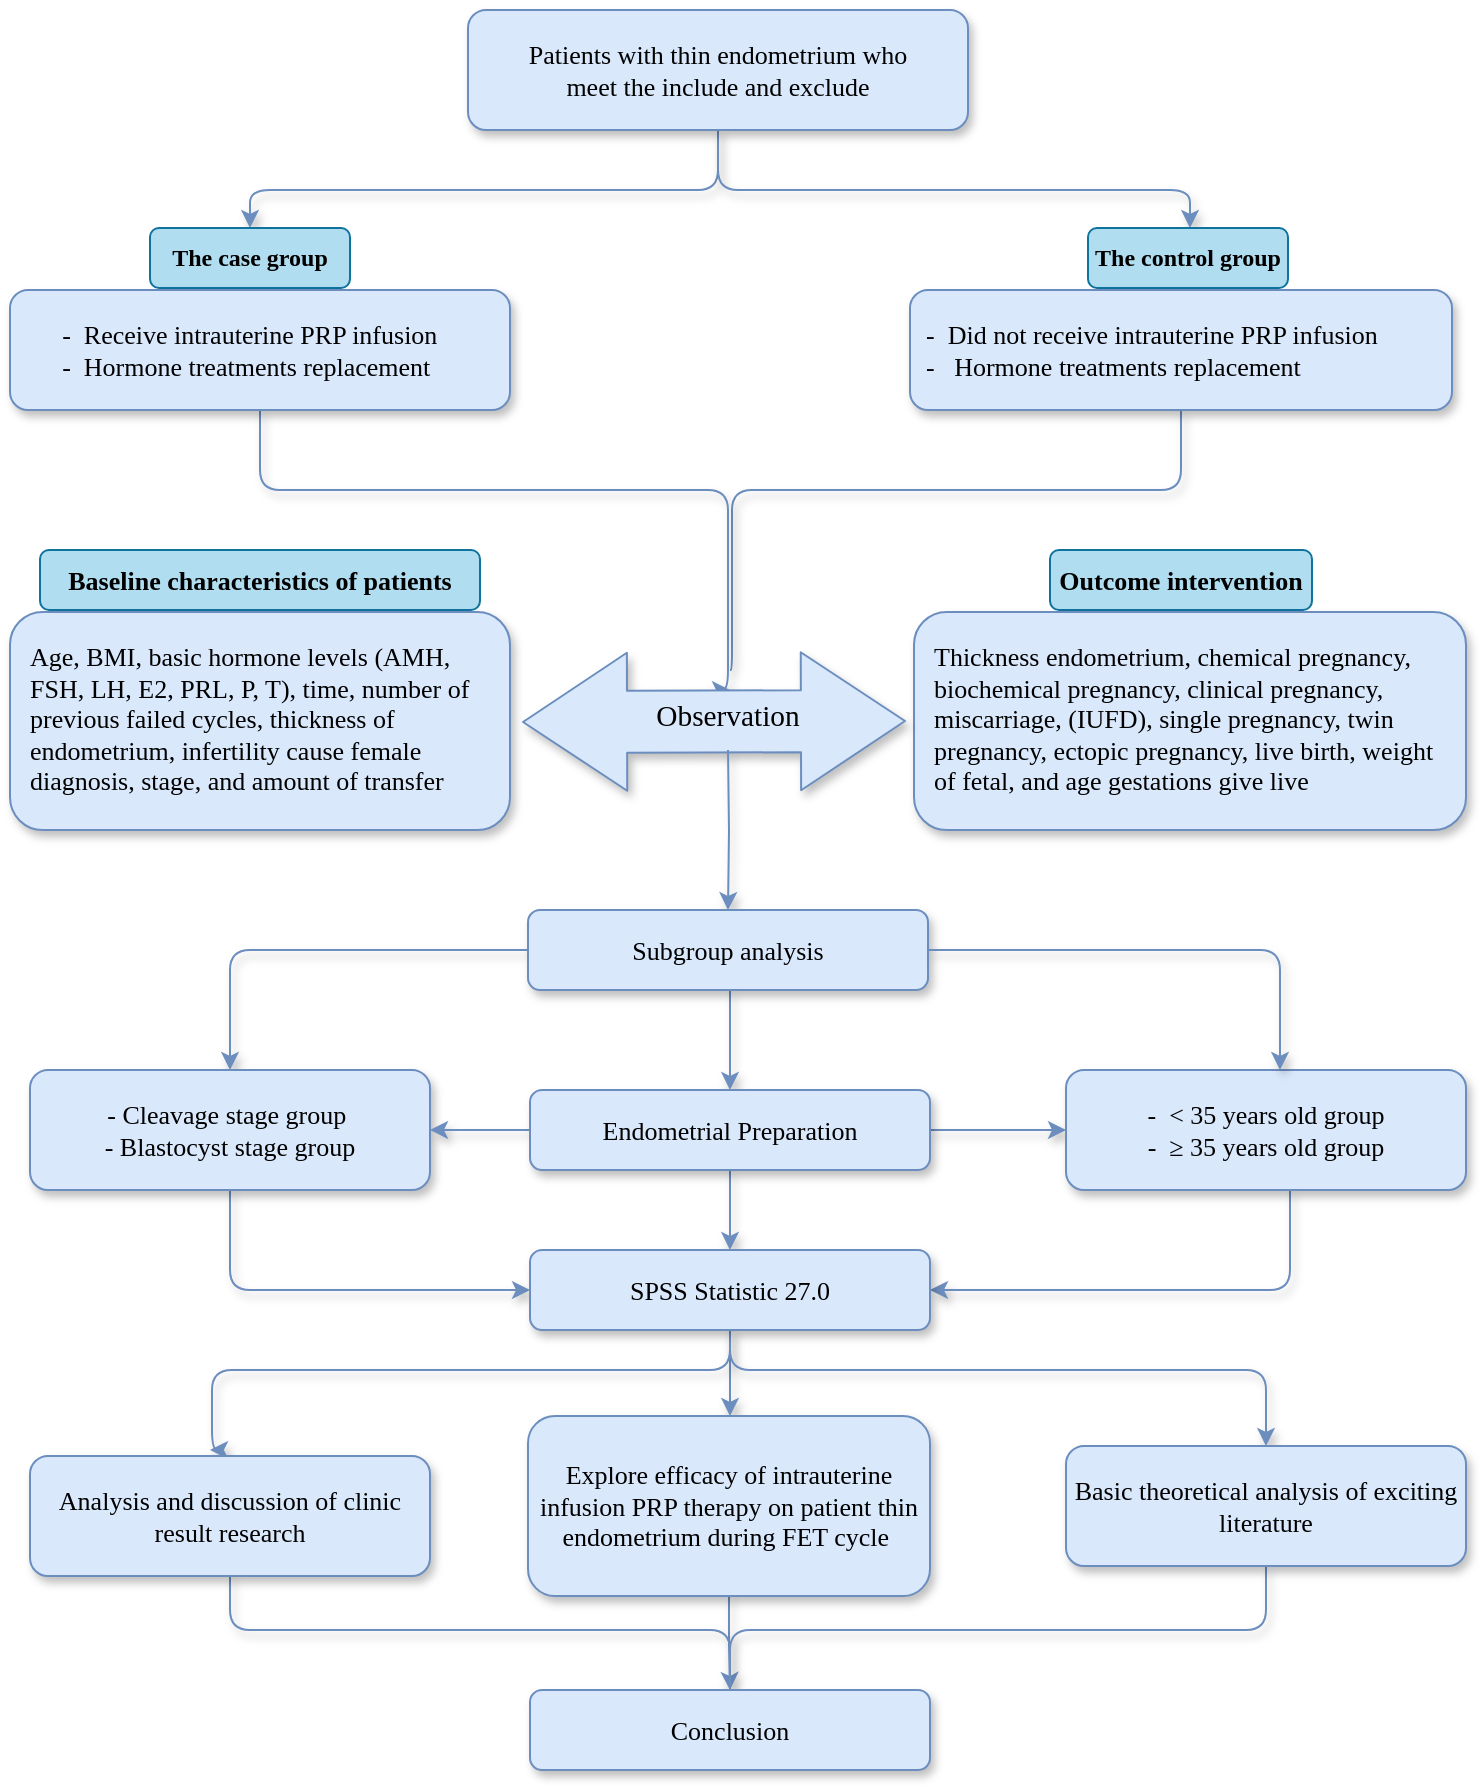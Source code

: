 <mxfile version="26.2.15">
  <diagram name="Page-1" id="xGvi_Xf9ScYj-FBFpZLW">
    <mxGraphModel dx="1546" dy="866" grid="1" gridSize="10" guides="1" tooltips="1" connect="1" arrows="1" fold="1" page="1" pageScale="1" pageWidth="827" pageHeight="1169" math="0" shadow="0">
      <root>
        <mxCell id="0" />
        <mxCell id="1" parent="0" />
        <mxCell id="L96SvbtkJCKNBglRN6S2-3" value="" style="edgeStyle=orthogonalEdgeStyle;rounded=1;hachureGap=4;orthogonalLoop=1;jettySize=auto;html=1;fontFamily=Architects Daughter;fontSource=https%3A%2F%2Ffonts.googleapis.com%2Fcss%3Ffamily%3DArchitects%2BDaughter;curved=0;shadow=1;fillColor=#dae8fc;strokeColor=#6c8ebf;entryX=0.5;entryY=0;entryDx=0;entryDy=0;" parent="1" source="L96SvbtkJCKNBglRN6S2-1" target="L96SvbtkJCKNBglRN6S2-6" edge="1">
          <mxGeometry relative="1" as="geometry">
            <mxPoint x="180" y="130" as="targetPoint" />
            <Array as="points">
              <mxPoint x="414" y="110" />
              <mxPoint x="180" y="110" />
            </Array>
          </mxGeometry>
        </mxCell>
        <mxCell id="L96SvbtkJCKNBglRN6S2-5" value="" style="edgeStyle=orthogonalEdgeStyle;rounded=1;hachureGap=4;orthogonalLoop=1;jettySize=auto;html=1;fontFamily=Architects Daughter;fontSource=https%3A%2F%2Ffonts.googleapis.com%2Fcss%3Ffamily%3DArchitects%2BDaughter;curved=0;shadow=1;fillColor=#dae8fc;strokeColor=#6c8ebf;" parent="1" source="L96SvbtkJCKNBglRN6S2-1" target="L96SvbtkJCKNBglRN6S2-11" edge="1">
          <mxGeometry relative="1" as="geometry">
            <Array as="points">
              <mxPoint x="414" y="110" />
              <mxPoint x="650" y="110" />
            </Array>
          </mxGeometry>
        </mxCell>
        <mxCell id="L96SvbtkJCKNBglRN6S2-1" value="&lt;div&gt;Patients with thin endometrium who&lt;/div&gt;&lt;div&gt;meet the include and exclude&lt;/div&gt;" style="rounded=1;whiteSpace=wrap;html=1;hachureGap=4;fontFamily=Times New Roman;fillColor=#dae8fc;strokeColor=#6c8ebf;shadow=1;fontSize=13;" parent="1" vertex="1">
          <mxGeometry x="289" y="20" width="250" height="60" as="geometry" />
        </mxCell>
        <mxCell id="L96SvbtkJCKNBglRN6S2-6" value="The case group" style="text;html=1;align=center;verticalAlign=middle;whiteSpace=wrap;rounded=1;fontFamily=Times New Roman;fontStyle=1;fillColor=#b1ddf0;strokeColor=#10739e;" parent="1" vertex="1">
          <mxGeometry x="130" y="129" width="100" height="30" as="geometry" />
        </mxCell>
        <mxCell id="L96SvbtkJCKNBglRN6S2-11" value="&lt;span style=&quot;text-align: start; line-height: 15.693px;&quot; lang=&quot;EN-US&quot;&gt;The control group&lt;/span&gt;&lt;span style=&quot;text-align: start;&quot;&gt;&lt;/span&gt;" style="text;html=1;align=center;verticalAlign=middle;whiteSpace=wrap;rounded=1;fontFamily=Times New Roman;fontStyle=1;fontSize=12;fillColor=#b1ddf0;strokeColor=#10739e;" parent="1" vertex="1">
          <mxGeometry x="599" y="129" width="100" height="30" as="geometry" />
        </mxCell>
        <mxCell id="_9UikiLpi9VF-gFvVwCx-9" value="" style="edgeStyle=orthogonalEdgeStyle;rounded=1;hachureGap=4;orthogonalLoop=1;jettySize=auto;html=1;fontFamily=Architects Daughter;fontSource=https%3A%2F%2Ffonts.googleapis.com%2Fcss%3Ffamily%3DArchitects%2BDaughter;curved=0;shadow=1;endArrow=none;startFill=0;fillColor=#dae8fc;strokeColor=#6c8ebf;" edge="1" parent="1" source="L96SvbtkJCKNBglRN6S2-12">
          <mxGeometry relative="1" as="geometry">
            <mxPoint x="420" y="350" as="targetPoint" />
            <Array as="points">
              <mxPoint x="646" y="260" />
              <mxPoint x="421" y="260" />
            </Array>
          </mxGeometry>
        </mxCell>
        <mxCell id="L96SvbtkJCKNBglRN6S2-12" value="&lt;p style=&quot;margin: 0cm 0cm 0cm 36pt; line-height: 15.693px; text-indent: -31.5pt;&quot; class=&quot;MsoListParagraphCxSpFirst&quot;&gt;&lt;span lang=&quot;EN-US&quot;&gt;-&lt;span style=&quot;font-variant-numeric: normal; font-variant-east-asian: normal; font-variant-alternates: normal; font-size-adjust: none; font-kerning: auto; font-optical-sizing: auto; font-feature-settings: normal; font-variation-settings: normal; font-variant-position: normal; font-variant-emoji: normal; font-stretch: normal; line-height: normal;&quot;&gt;&amp;nbsp;&amp;nbsp;&lt;/span&gt;&lt;/span&gt;&lt;span lang=&quot;EN-US&quot;&gt;Did not receive intrauterine PRP infusion&lt;/span&gt;&lt;/p&gt;&lt;p style=&quot;margin: 0cm 0cm 8pt 18pt; line-height: 15.693px; text-indent: -13.5pt;&quot; class=&quot;MsoListParagraphCxSpLast&quot;&gt;&lt;span lang=&quot;EN-US&quot;&gt;-&lt;span style=&quot;font-variant-numeric: normal; font-variant-east-asian: normal; font-variant-alternates: normal; font-size-adjust: none; font-kerning: auto; font-optical-sizing: auto; font-feature-settings: normal; font-variation-settings: normal; font-variant-position: normal; font-variant-emoji: normal; font-stretch: normal; line-height: normal;&quot;&gt;&amp;nbsp;&amp;nbsp;&amp;nbsp;&lt;/span&gt;&lt;/span&gt;&lt;span lang=&quot;EN-US&quot;&gt;Hormone treatments replacement&lt;/span&gt;&lt;/p&gt;" style="whiteSpace=wrap;html=1;fontSize=13;fontFamily=Times New Roman;fillColor=#dae8fc;strokeColor=#6c8ebf;rounded=1;hachureGap=4;shadow=1;spacing=2;flipH=1;flipV=0;verticalAlign=bottom;align=left;" parent="1" vertex="1">
          <mxGeometry x="510" y="160" width="271" height="60" as="geometry" />
        </mxCell>
        <mxCell id="_9UikiLpi9VF-gFvVwCx-8" value="" style="edgeStyle=orthogonalEdgeStyle;rounded=1;hachureGap=4;orthogonalLoop=1;jettySize=auto;html=1;fontFamily=Architects Daughter;fontSource=https%3A%2F%2Ffonts.googleapis.com%2Fcss%3Ffamily%3DArchitects%2BDaughter;curved=0;shadow=1;fillColor=#dae8fc;strokeColor=#6c8ebf;" edge="1" parent="1" source="XbHG4NeTkmK7fEKdPqxn-1">
          <mxGeometry relative="1" as="geometry">
            <mxPoint x="420" y="360" as="targetPoint" />
            <Array as="points">
              <mxPoint x="185" y="260" />
              <mxPoint x="419" y="260" />
            </Array>
          </mxGeometry>
        </mxCell>
        <mxCell id="XbHG4NeTkmK7fEKdPqxn-1" value="&lt;p style=&quot;margin: 0cm 0cm 0cm 36pt; line-height: 15.693px; text-align: start; text-indent: -31.5pt;&quot; class=&quot;MsoListParagraphCxSpFirst&quot;&gt;-&amp;nbsp; Receive intrauterine PRP infusion&amp;nbsp; &amp;nbsp; &amp;nbsp;&lt;/p&gt;&lt;p style=&quot;margin: 0cm 0cm 0cm 36pt; line-height: 15.693px; text-align: start; text-indent: -31.5pt;&quot; class=&quot;MsoListParagraphCxSpFirst&quot;&gt;-&amp;nbsp; Hormone treatments replacement&lt;/p&gt;" style="whiteSpace=wrap;html=1;fontSize=13;fontFamily=Times New Roman;fillColor=#dae8fc;strokeColor=#6c8ebf;rounded=1;hachureGap=4;shadow=1;spacing=2;flipH=1;flipV=0;verticalAlign=middle;" parent="1" vertex="1">
          <mxGeometry x="60" y="160" width="250" height="60" as="geometry" />
        </mxCell>
        <mxCell id="XbHG4NeTkmK7fEKdPqxn-2" value="Baseline characteristics of patients" style="text;html=1;align=center;verticalAlign=middle;whiteSpace=wrap;rounded=1;fontFamily=Times New Roman;fontStyle=1;fontSize=13;fillColor=#b1ddf0;strokeColor=#10739e;" parent="1" vertex="1">
          <mxGeometry x="75" y="290" width="220" height="30" as="geometry" />
        </mxCell>
        <mxCell id="XbHG4NeTkmK7fEKdPqxn-3" value="&lt;span lang=&quot;EN-US&quot; style=&quot;text-align: start; line-height: 15.693px;&quot;&gt;Outcome intervention&lt;/span&gt;&lt;span style=&quot;text-align: start;&quot;&gt;&lt;/span&gt;" style="text;html=1;align=center;verticalAlign=middle;whiteSpace=wrap;rounded=1;fontFamily=Times New Roman;fontStyle=1;fontSize=13;fillColor=#b1ddf0;strokeColor=#10739e;fillStyle=auto;" parent="1" vertex="1">
          <mxGeometry x="580" y="290" width="131" height="30" as="geometry" />
        </mxCell>
        <mxCell id="_9UikiLpi9VF-gFvVwCx-1" value="Thickness endometrium, chemical pregnancy, biochemical pregnancy, clinical pregnancy, miscarriage, (IUFD), single pregnancy, twin pregnancy, ectopic pregnancy, live birth, weight of fetal, and age gestations give live" style="rounded=1;whiteSpace=wrap;html=1;hachureGap=4;fontFamily=Times New Roman;align=left;fillColor=#dae8fc;strokeColor=#6c8ebf;shadow=1;spacing=10;fontSize=13;verticalAlign=top;" vertex="1" parent="1">
          <mxGeometry x="512" y="321" width="276" height="109" as="geometry" />
        </mxCell>
        <mxCell id="_9UikiLpi9VF-gFvVwCx-2" value="Age, BMI, basic hormone levels (AMH, FSH, LH, E2, PRL, P, T), time, number of previous failed cycles, thickness of endometrium, infertility cause female diagnosis, stage, and amount of transfer" style="rounded=1;whiteSpace=wrap;html=1;hachureGap=4;fontFamily=Times New Roman;align=left;fillColor=#dae8fc;strokeColor=#6c8ebf;shadow=1;spacing=10;fontSize=13;verticalAlign=top;" vertex="1" parent="1">
          <mxGeometry x="60" y="321" width="250" height="109" as="geometry" />
        </mxCell>
        <mxCell id="_9UikiLpi9VF-gFvVwCx-3" value="" style="shape=flexArrow;endArrow=classic;startArrow=classic;html=1;rounded=1;hachureGap=4;fontFamily=Architects Daughter;fontSource=https%3A%2F%2Ffonts.googleapis.com%2Fcss%3Ffamily%3DArchitects%2BDaughter;entryX=0;entryY=0.5;entryDx=0;entryDy=0;width=31;endSize=17.01;startSize=17.01;endWidth=37;startWidth=37;shadow=1;fillColor=#dae8fc;strokeColor=#6c8ebf;" edge="1" parent="1">
          <mxGeometry width="100" height="100" relative="1" as="geometry">
            <mxPoint x="316" y="376" as="sourcePoint" />
            <mxPoint x="508" y="375.5" as="targetPoint" />
          </mxGeometry>
        </mxCell>
        <mxCell id="_9UikiLpi9VF-gFvVwCx-18" value="" style="edgeStyle=orthogonalEdgeStyle;rounded=0;hachureGap=4;orthogonalLoop=1;jettySize=auto;html=1;fontFamily=Architects Daughter;fontSource=https%3A%2F%2Ffonts.googleapis.com%2Fcss%3Ffamily%3DArchitects%2BDaughter;shadow=1;fillColor=#dae8fc;strokeColor=#6c8ebf;" edge="1" parent="1" target="_9UikiLpi9VF-gFvVwCx-10">
          <mxGeometry relative="1" as="geometry">
            <mxPoint x="419" y="390" as="sourcePoint" />
          </mxGeometry>
        </mxCell>
        <mxCell id="_9UikiLpi9VF-gFvVwCx-6" value="&lt;p class=&quot;MsoNormal&quot; style=&quot;margin: 0cm 0cm 8pt; line-height: 15.693px; font-size: 11pt; font-family: Calibri, sans-serif; text-align: start;&quot;&gt;&lt;span lang=&quot;EN-US&quot; style=&quot;font-family: &amp;quot;Times New Roman&amp;quot;, serif;&quot;&gt;Observation&lt;/span&gt;&lt;span lang=&quot;EN-US&quot; style=&quot;font-family: &amp;quot;Times New Roman&amp;quot;, serif;&quot;&gt;&lt;/span&gt;&lt;/p&gt;" style="text;html=1;align=center;verticalAlign=middle;whiteSpace=wrap;rounded=0;fontFamily=Architects Daughter;fontSource=https%3A%2F%2Ffonts.googleapis.com%2Fcss%3Ffamily%3DArchitects%2BDaughter;container=0;" vertex="1" parent="1">
          <mxGeometry x="364" y="369" width="110" height="20" as="geometry" />
        </mxCell>
        <mxCell id="_9UikiLpi9VF-gFvVwCx-19" value="" style="edgeStyle=orthogonalEdgeStyle;rounded=0;hachureGap=4;orthogonalLoop=1;jettySize=auto;html=1;fontFamily=Architects Daughter;fontSource=https%3A%2F%2Ffonts.googleapis.com%2Fcss%3Ffamily%3DArchitects%2BDaughter;shadow=1;fillColor=#dae8fc;strokeColor=#6c8ebf;" edge="1" parent="1" source="_9UikiLpi9VF-gFvVwCx-10" target="_9UikiLpi9VF-gFvVwCx-12">
          <mxGeometry relative="1" as="geometry">
            <Array as="points">
              <mxPoint x="420" y="530" />
              <mxPoint x="420" y="530" />
            </Array>
          </mxGeometry>
        </mxCell>
        <mxCell id="_9UikiLpi9VF-gFvVwCx-21" style="edgeStyle=orthogonalEdgeStyle;rounded=1;hachureGap=4;orthogonalLoop=1;jettySize=auto;html=1;entryX=0.5;entryY=0;entryDx=0;entryDy=0;fontFamily=Architects Daughter;fontSource=https%3A%2F%2Ffonts.googleapis.com%2Fcss%3Ffamily%3DArchitects%2BDaughter;curved=0;shadow=1;fillColor=#dae8fc;strokeColor=#6c8ebf;" edge="1" parent="1" source="_9UikiLpi9VF-gFvVwCx-10" target="_9UikiLpi9VF-gFvVwCx-11">
          <mxGeometry relative="1" as="geometry" />
        </mxCell>
        <mxCell id="_9UikiLpi9VF-gFvVwCx-10" value="Subgroup analysis" style="rounded=1;whiteSpace=wrap;html=1;hachureGap=4;fontFamily=Times New Roman;fillColor=#dae8fc;strokeColor=#6c8ebf;shadow=1;fontSize=13;" vertex="1" parent="1">
          <mxGeometry x="319" y="470" width="200" height="40" as="geometry" />
        </mxCell>
        <mxCell id="_9UikiLpi9VF-gFvVwCx-25" style="edgeStyle=orthogonalEdgeStyle;rounded=1;hachureGap=4;orthogonalLoop=1;jettySize=auto;html=1;entryX=0;entryY=0.5;entryDx=0;entryDy=0;fontFamily=Architects Daughter;fontSource=https%3A%2F%2Ffonts.googleapis.com%2Fcss%3Ffamily%3DArchitects%2BDaughter;shadow=1;fillColor=#dae8fc;strokeColor=#6c8ebf;curved=0;" edge="1" parent="1" source="_9UikiLpi9VF-gFvVwCx-11" target="_9UikiLpi9VF-gFvVwCx-14">
          <mxGeometry relative="1" as="geometry">
            <Array as="points">
              <mxPoint x="170" y="660" />
            </Array>
          </mxGeometry>
        </mxCell>
        <mxCell id="_9UikiLpi9VF-gFvVwCx-11" value="&lt;div&gt;-&amp;nbsp;Cleavage stage group&amp;nbsp;&lt;/div&gt;&lt;div&gt;- Blastocyst stage group&lt;/div&gt;" style="rounded=1;whiteSpace=wrap;html=1;hachureGap=4;fontFamily=Times New Roman;fillColor=#dae8fc;strokeColor=#6c8ebf;shadow=1;fontSize=13;" vertex="1" parent="1">
          <mxGeometry x="70" y="550" width="200" height="60" as="geometry" />
        </mxCell>
        <mxCell id="_9UikiLpi9VF-gFvVwCx-22" value="" style="edgeStyle=orthogonalEdgeStyle;rounded=0;hachureGap=4;orthogonalLoop=1;jettySize=auto;html=1;fontFamily=Architects Daughter;fontSource=https%3A%2F%2Ffonts.googleapis.com%2Fcss%3Ffamily%3DArchitects%2BDaughter;shadow=1;fillColor=#dae8fc;strokeColor=#6c8ebf;" edge="1" parent="1" source="_9UikiLpi9VF-gFvVwCx-12" target="_9UikiLpi9VF-gFvVwCx-13">
          <mxGeometry relative="1" as="geometry" />
        </mxCell>
        <mxCell id="_9UikiLpi9VF-gFvVwCx-23" value="" style="edgeStyle=orthogonalEdgeStyle;rounded=1;hachureGap=4;orthogonalLoop=1;jettySize=auto;html=1;fontFamily=Architects Daughter;fontSource=https%3A%2F%2Ffonts.googleapis.com%2Fcss%3Ffamily%3DArchitects%2BDaughter;curved=0;shadow=1;fillColor=#dae8fc;strokeColor=#6c8ebf;" edge="1" parent="1" source="_9UikiLpi9VF-gFvVwCx-12" target="_9UikiLpi9VF-gFvVwCx-11">
          <mxGeometry relative="1" as="geometry" />
        </mxCell>
        <mxCell id="_9UikiLpi9VF-gFvVwCx-24" value="" style="edgeStyle=orthogonalEdgeStyle;rounded=0;hachureGap=4;orthogonalLoop=1;jettySize=auto;html=1;fontFamily=Architects Daughter;fontSource=https%3A%2F%2Ffonts.googleapis.com%2Fcss%3Ffamily%3DArchitects%2BDaughter;fillColor=#dae8fc;strokeColor=#6c8ebf;shadow=1;" edge="1" parent="1" source="_9UikiLpi9VF-gFvVwCx-12" target="_9UikiLpi9VF-gFvVwCx-14">
          <mxGeometry relative="1" as="geometry" />
        </mxCell>
        <mxCell id="_9UikiLpi9VF-gFvVwCx-12" value="Endometrial Preparation" style="rounded=1;whiteSpace=wrap;html=1;hachureGap=4;fontFamily=Times New Roman;fillColor=#dae8fc;strokeColor=#6c8ebf;shadow=1;fontSize=13;" vertex="1" parent="1">
          <mxGeometry x="320" y="560" width="200" height="40" as="geometry" />
        </mxCell>
        <mxCell id="_9UikiLpi9VF-gFvVwCx-26" style="edgeStyle=orthogonalEdgeStyle;rounded=1;hachureGap=4;orthogonalLoop=1;jettySize=auto;html=1;entryX=1;entryY=0.5;entryDx=0;entryDy=0;fontFamily=Architects Daughter;fontSource=https%3A%2F%2Ffonts.googleapis.com%2Fcss%3Ffamily%3DArchitects%2BDaughter;curved=0;fillColor=#dae8fc;strokeColor=#6c8ebf;shadow=1;" edge="1" parent="1" source="_9UikiLpi9VF-gFvVwCx-13" target="_9UikiLpi9VF-gFvVwCx-14">
          <mxGeometry relative="1" as="geometry">
            <Array as="points">
              <mxPoint x="700" y="660" />
            </Array>
          </mxGeometry>
        </mxCell>
        <mxCell id="_9UikiLpi9VF-gFvVwCx-13" value="&lt;div&gt;-&amp;nbsp; &amp;lt; 35 years old group&lt;/div&gt;&lt;div&gt;-&amp;nbsp; ≥ 35 years old group&lt;/div&gt;" style="rounded=1;whiteSpace=wrap;html=1;hachureGap=4;fontFamily=Times New Roman;fillColor=#dae8fc;strokeColor=#6c8ebf;shadow=1;fontSize=13;" vertex="1" parent="1">
          <mxGeometry x="588" y="550" width="200" height="60" as="geometry" />
        </mxCell>
        <mxCell id="_9UikiLpi9VF-gFvVwCx-27" value="" style="edgeStyle=orthogonalEdgeStyle;rounded=0;hachureGap=4;orthogonalLoop=1;jettySize=auto;html=1;fontFamily=Architects Daughter;fontSource=https%3A%2F%2Ffonts.googleapis.com%2Fcss%3Ffamily%3DArchitects%2BDaughter;shadow=1;fillColor=#dae8fc;strokeColor=#6c8ebf;" edge="1" parent="1" source="_9UikiLpi9VF-gFvVwCx-14" target="_9UikiLpi9VF-gFvVwCx-15">
          <mxGeometry relative="1" as="geometry">
            <Array as="points">
              <mxPoint x="420" y="690" />
              <mxPoint x="420" y="690" />
            </Array>
          </mxGeometry>
        </mxCell>
        <mxCell id="_9UikiLpi9VF-gFvVwCx-30" style="edgeStyle=orthogonalEdgeStyle;rounded=1;hachureGap=4;orthogonalLoop=1;jettySize=auto;html=1;fontFamily=Architects Daughter;fontSource=https%3A%2F%2Ffonts.googleapis.com%2Fcss%3Ffamily%3DArchitects%2BDaughter;curved=0;shadow=1;fillColor=#dae8fc;strokeColor=#6c8ebf;" edge="1" parent="1" source="_9UikiLpi9VF-gFvVwCx-14">
          <mxGeometry relative="1" as="geometry">
            <mxPoint x="160" y="740" as="targetPoint" />
            <Array as="points">
              <mxPoint x="420" y="700" />
              <mxPoint x="161" y="700" />
            </Array>
          </mxGeometry>
        </mxCell>
        <mxCell id="_9UikiLpi9VF-gFvVwCx-31" style="edgeStyle=orthogonalEdgeStyle;rounded=1;hachureGap=4;orthogonalLoop=1;jettySize=auto;html=1;entryX=0.5;entryY=0;entryDx=0;entryDy=0;fontFamily=Architects Daughter;fontSource=https%3A%2F%2Ffonts.googleapis.com%2Fcss%3Ffamily%3DArchitects%2BDaughter;curved=0;shadow=1;fillColor=#dae8fc;strokeColor=#6c8ebf;" edge="1" parent="1" source="_9UikiLpi9VF-gFvVwCx-14" target="_9UikiLpi9VF-gFvVwCx-17">
          <mxGeometry relative="1" as="geometry">
            <Array as="points">
              <mxPoint x="420" y="700" />
              <mxPoint x="688" y="700" />
            </Array>
          </mxGeometry>
        </mxCell>
        <mxCell id="_9UikiLpi9VF-gFvVwCx-14" value="SPSS Statistic 27.0" style="rounded=1;whiteSpace=wrap;html=1;hachureGap=4;fontFamily=Times New Roman;fillColor=#dae8fc;strokeColor=#6c8ebf;shadow=1;fontSize=13;" vertex="1" parent="1">
          <mxGeometry x="320" y="640" width="200" height="40" as="geometry" />
        </mxCell>
        <mxCell id="_9UikiLpi9VF-gFvVwCx-29" value="" style="edgeStyle=orthogonalEdgeStyle;rounded=0;hachureGap=4;orthogonalLoop=1;jettySize=auto;html=1;fontFamily=Architects Daughter;fontSource=https%3A%2F%2Ffonts.googleapis.com%2Fcss%3Ffamily%3DArchitects%2BDaughter;shadow=1;fillColor=#dae8fc;strokeColor=#6c8ebf;" edge="1" parent="1" source="_9UikiLpi9VF-gFvVwCx-15" target="_9UikiLpi9VF-gFvVwCx-28">
          <mxGeometry relative="1" as="geometry">
            <Array as="points">
              <mxPoint x="420" y="837" />
              <mxPoint x="420" y="837" />
            </Array>
          </mxGeometry>
        </mxCell>
        <mxCell id="_9UikiLpi9VF-gFvVwCx-15" value="Explore efficacy of intrauterine infusion PRP therapy on patient thin endometrium during FET cycle&amp;nbsp;" style="rounded=1;whiteSpace=wrap;html=1;hachureGap=4;fontFamily=Times New Roman;fillColor=#dae8fc;strokeColor=#6c8ebf;shadow=1;fontSize=13;" vertex="1" parent="1">
          <mxGeometry x="319" y="723" width="201" height="90" as="geometry" />
        </mxCell>
        <mxCell id="_9UikiLpi9VF-gFvVwCx-32" style="edgeStyle=orthogonalEdgeStyle;rounded=1;hachureGap=4;orthogonalLoop=1;jettySize=auto;html=1;fontFamily=Architects Daughter;fontSource=https%3A%2F%2Ffonts.googleapis.com%2Fcss%3Ffamily%3DArchitects%2BDaughter;fillColor=#dae8fc;strokeColor=#6c8ebf;curved=0;shadow=1;endArrow=none;startFill=0;" edge="1" parent="1" source="_9UikiLpi9VF-gFvVwCx-16">
          <mxGeometry relative="1" as="geometry">
            <mxPoint x="420" y="850" as="targetPoint" />
            <Array as="points">
              <mxPoint x="170" y="830" />
              <mxPoint x="420" y="830" />
            </Array>
          </mxGeometry>
        </mxCell>
        <mxCell id="_9UikiLpi9VF-gFvVwCx-16" value="Analysis and discussion of clinic result research" style="rounded=1;whiteSpace=wrap;html=1;hachureGap=4;fontFamily=Times New Roman;fillColor=#dae8fc;strokeColor=#6c8ebf;shadow=1;fontSize=13;" vertex="1" parent="1">
          <mxGeometry x="70" y="743" width="200" height="60" as="geometry" />
        </mxCell>
        <mxCell id="_9UikiLpi9VF-gFvVwCx-33" style="edgeStyle=orthogonalEdgeStyle;rounded=1;hachureGap=4;orthogonalLoop=1;jettySize=auto;html=1;fontFamily=Architects Daughter;fontSource=https%3A%2F%2Ffonts.googleapis.com%2Fcss%3Ffamily%3DArchitects%2BDaughter;shadow=1;endArrow=none;startFill=0;curved=0;fillColor=#dae8fc;strokeColor=#6c8ebf;" edge="1" parent="1" source="_9UikiLpi9VF-gFvVwCx-17">
          <mxGeometry relative="1" as="geometry">
            <mxPoint x="420" y="860" as="targetPoint" />
            <Array as="points">
              <mxPoint x="688" y="830" />
              <mxPoint x="420" y="830" />
            </Array>
          </mxGeometry>
        </mxCell>
        <mxCell id="_9UikiLpi9VF-gFvVwCx-17" value="&lt;div&gt;Basic theoretical analysis of exciting literature&lt;/div&gt;" style="rounded=1;whiteSpace=wrap;html=1;hachureGap=4;fontFamily=Times New Roman;fillColor=#dae8fc;strokeColor=#6c8ebf;shadow=1;fontSize=13;" vertex="1" parent="1">
          <mxGeometry x="588" y="738" width="200" height="60" as="geometry" />
        </mxCell>
        <mxCell id="_9UikiLpi9VF-gFvVwCx-20" style="edgeStyle=orthogonalEdgeStyle;rounded=1;hachureGap=4;orthogonalLoop=1;jettySize=auto;html=1;entryX=0.535;entryY=0;entryDx=0;entryDy=0;entryPerimeter=0;fontFamily=Architects Daughter;fontSource=https%3A%2F%2Ffonts.googleapis.com%2Fcss%3Ffamily%3DArchitects%2BDaughter;shadow=1;curved=0;fillColor=#dae8fc;strokeColor=#6c8ebf;" edge="1" parent="1" source="_9UikiLpi9VF-gFvVwCx-10" target="_9UikiLpi9VF-gFvVwCx-13">
          <mxGeometry relative="1" as="geometry" />
        </mxCell>
        <mxCell id="_9UikiLpi9VF-gFvVwCx-28" value="Conclusion" style="rounded=1;whiteSpace=wrap;html=1;hachureGap=4;fontFamily=Times New Roman;fillColor=#dae8fc;strokeColor=#6c8ebf;shadow=1;fontSize=13;" vertex="1" parent="1">
          <mxGeometry x="320" y="860" width="200" height="40" as="geometry" />
        </mxCell>
      </root>
    </mxGraphModel>
  </diagram>
</mxfile>
